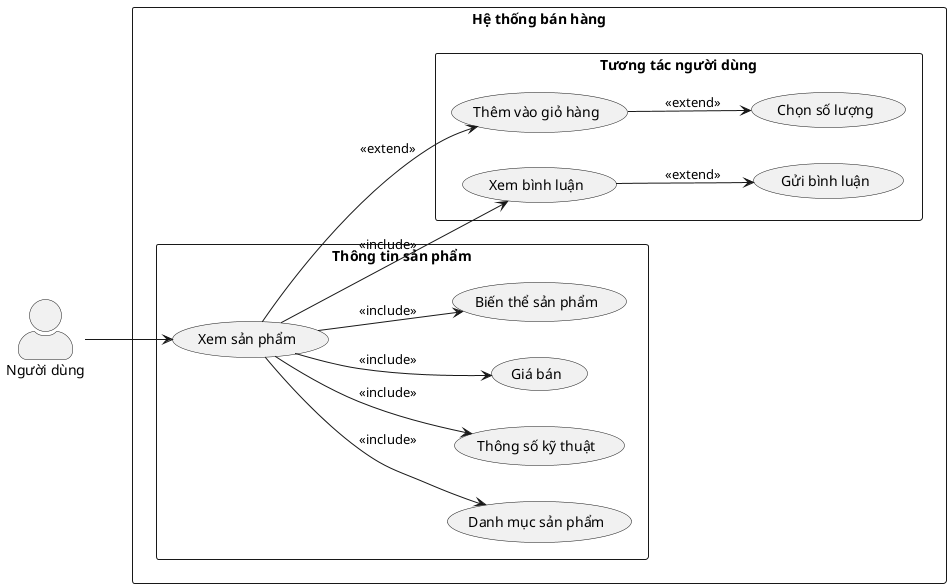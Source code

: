 @startuml
left to right direction
skinparam packageStyle rectangle
skinparam actorStyle awesome

actor "Người dùng" as user

rectangle "Hệ thống bán hàng" {

  package "Thông tin sản phẩm" {
    (Xem sản phẩm) as view_product
    (Danh mục sản phẩm) as category
    (Thông số kỹ thuật) as specs
    (Giá bán) as price
    (Biến thể sản phẩm) as variants
  }

  package "Tương tác người dùng" {
    (Xem bình luận) as view_reviews
    (Gửi bình luận) as post_review
    (Thêm vào giỏ hàng) as add_to_cart
    (Chọn số lượng) as quantity
  }

  user --> view_product

  view_product --> category : <<include>>
  view_product --> specs : <<include>>
  view_product --> price : <<include>>
  view_product --> variants : <<include>>
  view_product --> view_reviews : <<include>>
  view_product --> add_to_cart : <<extend>>

  view_reviews --> post_review : <<extend>>
  add_to_cart --> quantity : <<extend>>
}
@enduml
